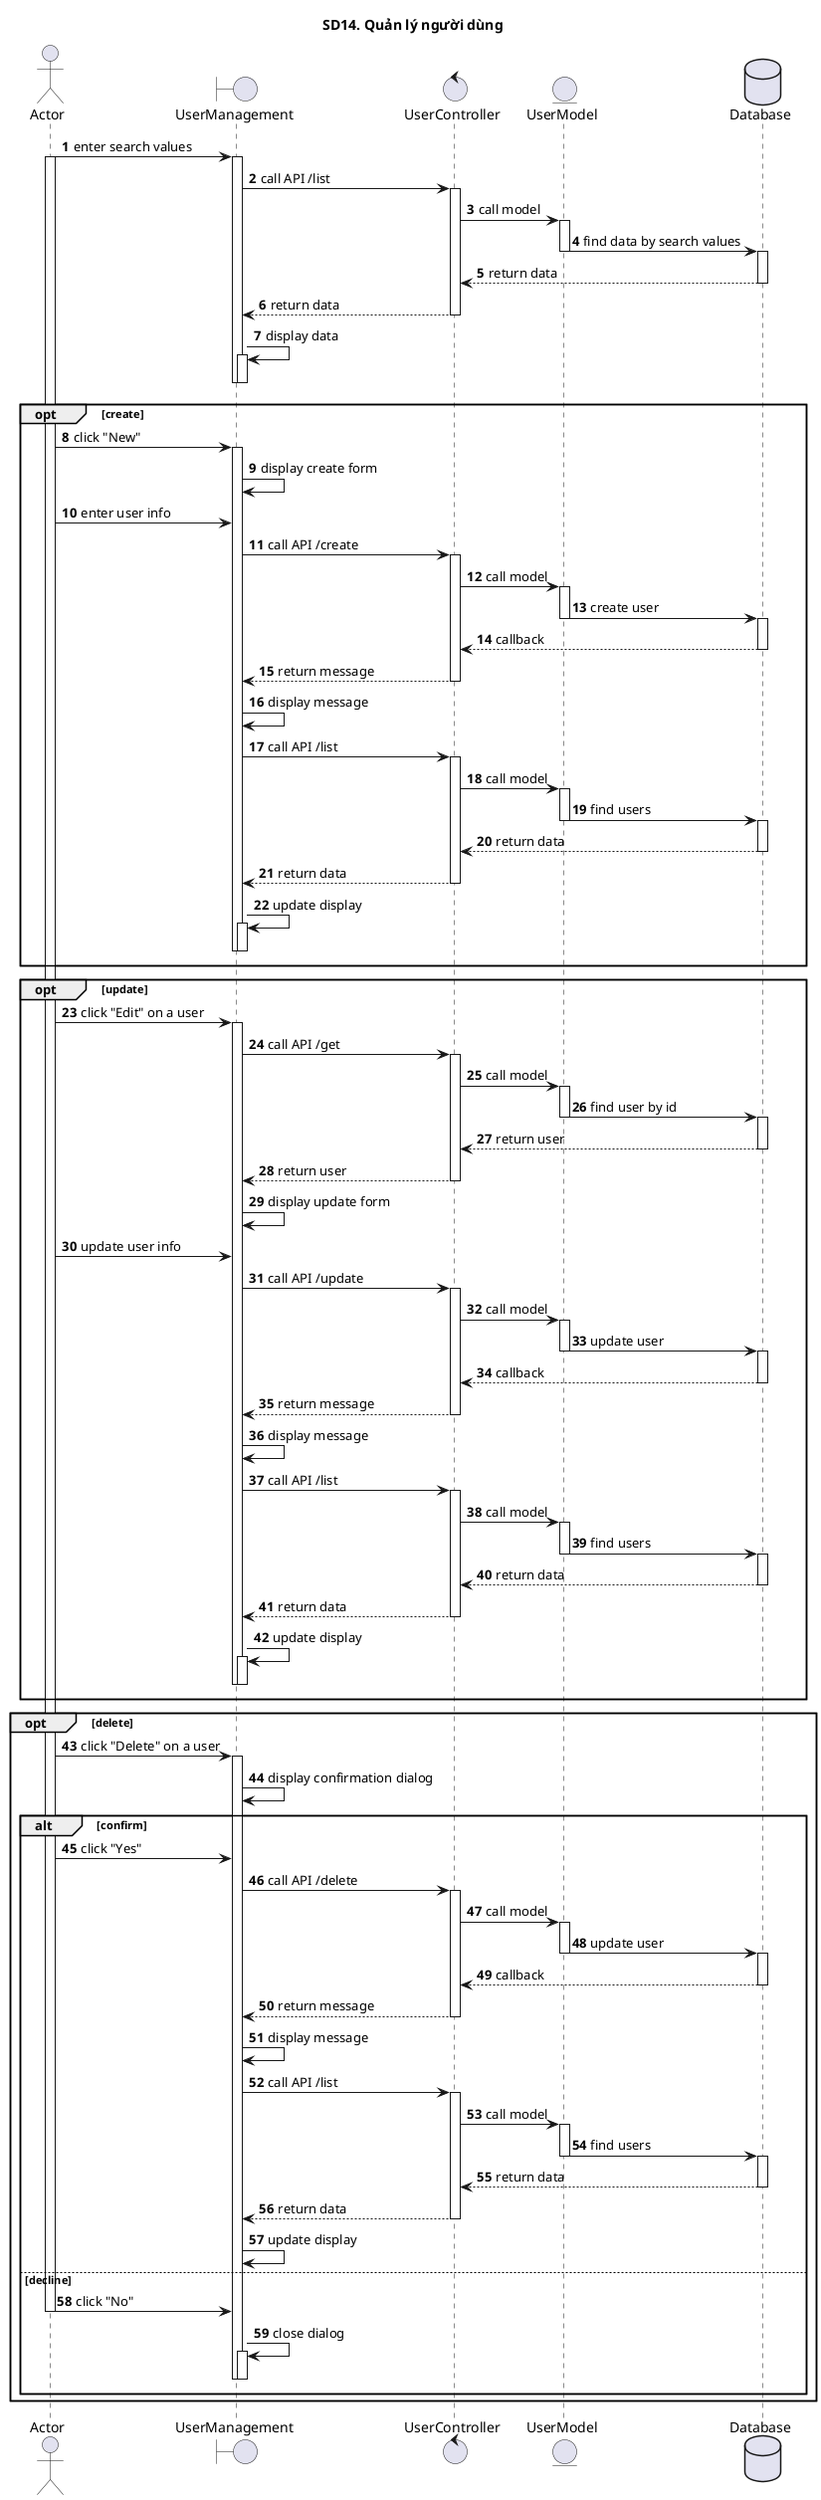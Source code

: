 @startuml SQ

autonumber

title SD14. Quản lý người dùng

actor "Actor" as actor
boundary "UserManagement" as view
control "UserController" as controller
entity "UserModel" as model
database "Database" as database

actor -> view: enter search values
activate actor
activate view
view -> controller: call API /list
activate controller
controller -> model: call model
activate model

model -> database: find data by search values
deactivate model
activate database
database --> controller: return data
deactivate database
controller --> view: return data
deactivate controller

view -> view: display data
activate view
deactivate view
deactivate view

opt create

actor -> view: click "New"
activate view
view -> view: display create form

actor -> view: enter user info

view -> controller: call API /create
activate controller

controller -> model: call model
activate model

model -> database: create user
deactivate model
activate database
database --> controller: callback
deactivate database
controller --> view: return message
deactivate controller
view -> view: display message
view -> controller: call API /list
activate controller
controller -> model: call model
activate model
model -> database: find users
deactivate model
activate database
database --> controller: return data
deactivate database
controller --> view: return data
deactivate controller
view -> view: update display
activate view
deactivate view
deactivate view
end

opt update

actor -> view: click "Edit" on a user
activate view

view -> controller: call API /get
activate controller

controller -> model: call model
activate model

model -> database: find user by id
deactivate model
activate database
database --> controller: return user
deactivate database
controller --> view: return user
deactivate controller

view -> view: display update form

actor -> view: update user info

view -> controller: call API /update
activate controller

controller -> model: call model
activate model

model -> database: update user
deactivate model
activate database
database --> controller: callback
deactivate database
controller --> view: return message
deactivate controller
view -> view: display message
view -> controller: call API /list
activate controller
controller -> model: call model
activate model
model -> database: find users
deactivate model
activate database
database --> controller: return data
deactivate database
controller --> view: return data
deactivate controller

view -> view: update display
activate view
deactivate view
deactivate view
end

opt delete

actor -> view: click "Delete" on a user
activate view
view -> view: display confirmation dialog

alt confirm
actor -> view: click "Yes"

view -> controller: call API /delete

activate controller
controller -> model: call model
activate model

model -> database: update user
deactivate model
activate database

database --> controller: callback
deactivate database
controller --> view: return message
deactivate controller
view -> view: display message
view -> controller: call API /list
activate controller
controller -> model: call model
activate model
model -> database: find users
deactivate model
activate database
database --> controller: return data
deactivate database
controller --> view: return data
deactivate controller

view -> view: update display
else decline
actor -> view: click "No"
deactivate actor
view -> view: close dialog
activate view
deactivate view
deactivate view
end
end
@enduml
